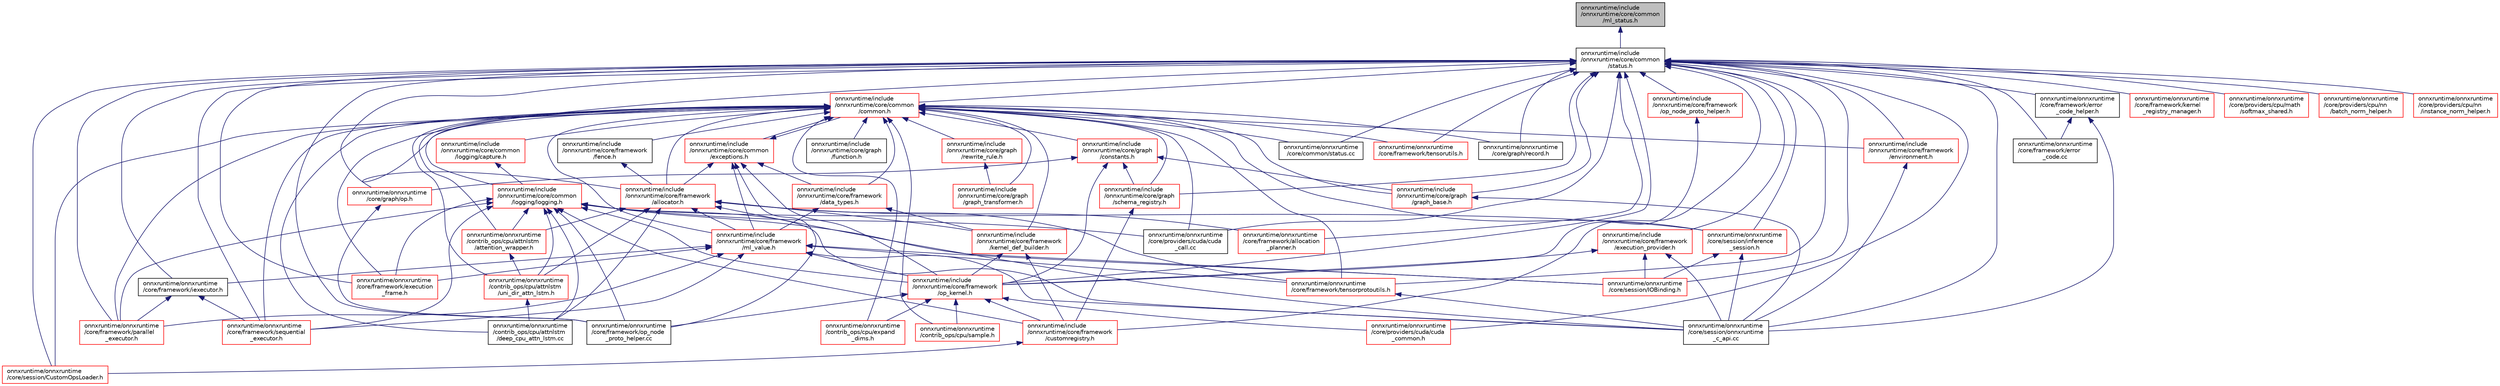 digraph "onnxruntime/include/onnxruntime/core/common/ml_status.h"
{
  edge [fontname="Helvetica",fontsize="10",labelfontname="Helvetica",labelfontsize="10"];
  node [fontname="Helvetica",fontsize="10",shape=record];
  Node2 [label="onnxruntime/include\l/onnxruntime/core/common\l/ml_status.h",height=0.2,width=0.4,color="black", fillcolor="grey75", style="filled", fontcolor="black"];
  Node2 -> Node3 [dir="back",color="midnightblue",fontsize="10",style="solid",fontname="Helvetica"];
  Node3 [label="onnxruntime/include\l/onnxruntime/core/common\l/status.h",height=0.2,width=0.4,color="black", fillcolor="white", style="filled",URL="$status_8h.html"];
  Node3 -> Node4 [dir="back",color="midnightblue",fontsize="10",style="solid",fontname="Helvetica"];
  Node4 [label="onnxruntime/include\l/onnxruntime/core/common\l/common.h",height=0.2,width=0.4,color="red", fillcolor="white", style="filled",URL="$include_2onnxruntime_2core_2common_2common_8h.html"];
  Node4 -> Node5 [dir="back",color="midnightblue",fontsize="10",style="solid",fontname="Helvetica"];
  Node5 [label="onnxruntime/include\l/onnxruntime/core/common\l/exceptions.h",height=0.2,width=0.4,color="red", fillcolor="white", style="filled",URL="$exceptions_8h.html"];
  Node5 -> Node4 [dir="back",color="midnightblue",fontsize="10",style="solid",fontname="Helvetica"];
  Node5 -> Node6 [dir="back",color="midnightblue",fontsize="10",style="solid",fontname="Helvetica"];
  Node6 [label="onnxruntime/include\l/onnxruntime/core/framework\l/allocator.h",height=0.2,width=0.4,color="red", fillcolor="white", style="filled",URL="$framework_2allocator_8h.html"];
  Node6 -> Node7 [dir="back",color="midnightblue",fontsize="10",style="solid",fontname="Helvetica"];
  Node7 [label="onnxruntime/include\l/onnxruntime/core/framework\l/kernel_def_builder.h",height=0.2,width=0.4,color="red", fillcolor="white", style="filled",URL="$kernel__def__builder_8h.html"];
  Node7 -> Node8 [dir="back",color="midnightblue",fontsize="10",style="solid",fontname="Helvetica"];
  Node8 [label="onnxruntime/include\l/onnxruntime/core/framework\l/customregistry.h",height=0.2,width=0.4,color="red", fillcolor="white", style="filled",URL="$customregistry_8h.html"];
  Node8 -> Node11 [dir="back",color="midnightblue",fontsize="10",style="solid",fontname="Helvetica"];
  Node11 [label="onnxruntime/onnxruntime\l/core/session/CustomOpsLoader.h",height=0.2,width=0.4,color="red", fillcolor="white", style="filled",URL="$CustomOpsLoader_8h.html"];
  Node7 -> Node14 [dir="back",color="midnightblue",fontsize="10",style="solid",fontname="Helvetica"];
  Node14 [label="onnxruntime/include\l/onnxruntime/core/framework\l/op_kernel.h",height=0.2,width=0.4,color="red", fillcolor="white", style="filled",URL="$op__kernel_8h.html"];
  Node14 -> Node8 [dir="back",color="midnightblue",fontsize="10",style="solid",fontname="Helvetica"];
  Node14 -> Node28 [dir="back",color="midnightblue",fontsize="10",style="solid",fontname="Helvetica"];
  Node28 [label="onnxruntime/onnxruntime\l/contrib_ops/cpu/expand\l_dims.h",height=0.2,width=0.4,color="red", fillcolor="white", style="filled",URL="$expand__dims_8h.html"];
  Node14 -> Node30 [dir="back",color="midnightblue",fontsize="10",style="solid",fontname="Helvetica"];
  Node30 [label="onnxruntime/onnxruntime\l/contrib_ops/cpu/sample.h",height=0.2,width=0.4,color="red", fillcolor="white", style="filled",URL="$sample_8h.html"];
  Node14 -> Node51 [dir="back",color="midnightblue",fontsize="10",style="solid",fontname="Helvetica"];
  Node51 [label="onnxruntime/onnxruntime\l/core/framework/op_node\l_proto_helper.cc",height=0.2,width=0.4,color="black", fillcolor="white", style="filled",URL="$op__node__proto__helper_8cc.html"];
  Node14 -> Node223 [dir="back",color="midnightblue",fontsize="10",style="solid",fontname="Helvetica"];
  Node223 [label="onnxruntime/onnxruntime\l/core/providers/cuda/cuda\l_common.h",height=0.2,width=0.4,color="red", fillcolor="white", style="filled",URL="$cuda__common_8h.html"];
  Node6 -> Node274 [dir="back",color="midnightblue",fontsize="10",style="solid",fontname="Helvetica"];
  Node274 [label="onnxruntime/include\l/onnxruntime/core/framework\l/ml_value.h",height=0.2,width=0.4,color="red", fillcolor="white", style="filled",URL="$ml__value_8h.html"];
  Node274 -> Node14 [dir="back",color="midnightblue",fontsize="10",style="solid",fontname="Helvetica"];
  Node274 -> Node275 [dir="back",color="midnightblue",fontsize="10",style="solid",fontname="Helvetica"];
  Node275 [label="onnxruntime/onnxruntime\l/core/framework/execution\l_frame.h",height=0.2,width=0.4,color="red", fillcolor="white", style="filled",URL="$execution__frame_8h.html"];
  Node274 -> Node276 [dir="back",color="midnightblue",fontsize="10",style="solid",fontname="Helvetica"];
  Node276 [label="onnxruntime/onnxruntime\l/core/framework/iexecutor.h",height=0.2,width=0.4,color="black", fillcolor="white", style="filled",URL="$iexecutor_8h.html"];
  Node276 -> Node277 [dir="back",color="midnightblue",fontsize="10",style="solid",fontname="Helvetica"];
  Node277 [label="onnxruntime/onnxruntime\l/core/framework/parallel\l_executor.h",height=0.2,width=0.4,color="red", fillcolor="white", style="filled",URL="$parallel__executor_8h.html"];
  Node276 -> Node278 [dir="back",color="midnightblue",fontsize="10",style="solid",fontname="Helvetica"];
  Node278 [label="onnxruntime/onnxruntime\l/core/framework/sequential\l_executor.h",height=0.2,width=0.4,color="red", fillcolor="white", style="filled",URL="$sequential__executor_8h.html"];
  Node274 -> Node277 [dir="back",color="midnightblue",fontsize="10",style="solid",fontname="Helvetica"];
  Node274 -> Node278 [dir="back",color="midnightblue",fontsize="10",style="solid",fontname="Helvetica"];
  Node274 -> Node282 [dir="back",color="midnightblue",fontsize="10",style="solid",fontname="Helvetica"];
  Node282 [label="onnxruntime/onnxruntime\l/core/framework/tensorprotoutils.h",height=0.2,width=0.4,color="red", fillcolor="white", style="filled",URL="$tensorprotoutils_8h.html"];
  Node282 -> Node283 [dir="back",color="midnightblue",fontsize="10",style="solid",fontname="Helvetica"];
  Node283 [label="onnxruntime/onnxruntime\l/core/session/onnxruntime\l_c_api.cc",height=0.2,width=0.4,color="black", fillcolor="white", style="filled",URL="$onnxruntime__c__api_8cc.html"];
  Node274 -> Node284 [dir="back",color="midnightblue",fontsize="10",style="solid",fontname="Helvetica"];
  Node284 [label="onnxruntime/onnxruntime\l/core/session/IOBinding.h",height=0.2,width=0.4,color="red", fillcolor="white", style="filled",URL="$IOBinding_8h.html"];
  Node274 -> Node283 [dir="back",color="midnightblue",fontsize="10",style="solid",fontname="Helvetica"];
  Node6 -> Node311 [dir="back",color="midnightblue",fontsize="10",style="solid",fontname="Helvetica"];
  Node311 [label="onnxruntime/onnxruntime\l/contrib_ops/cpu/attnlstm\l/attention_wrapper.h",height=0.2,width=0.4,color="red", fillcolor="white", style="filled",URL="$attention__wrapper_8h.html"];
  Node311 -> Node309 [dir="back",color="midnightblue",fontsize="10",style="solid",fontname="Helvetica"];
  Node309 [label="onnxruntime/onnxruntime\l/contrib_ops/cpu/attnlstm\l/uni_dir_attn_lstm.h",height=0.2,width=0.4,color="red", fillcolor="white", style="filled",URL="$uni__dir__attn__lstm_8h.html"];
  Node309 -> Node27 [dir="back",color="midnightblue",fontsize="10",style="solid",fontname="Helvetica"];
  Node27 [label="onnxruntime/onnxruntime\l/contrib_ops/cpu/attnlstm\l/deep_cpu_attn_lstm.cc",height=0.2,width=0.4,color="black", fillcolor="white", style="filled",URL="$deep__cpu__attn__lstm_8cc.html"];
  Node6 -> Node309 [dir="back",color="midnightblue",fontsize="10",style="solid",fontname="Helvetica"];
  Node6 -> Node27 [dir="back",color="midnightblue",fontsize="10",style="solid",fontname="Helvetica"];
  Node6 -> Node312 [dir="back",color="midnightblue",fontsize="10",style="solid",fontname="Helvetica"];
  Node312 [label="onnxruntime/onnxruntime\l/core/framework/allocation\l_planner.h",height=0.2,width=0.4,color="red", fillcolor="white", style="filled",URL="$allocation__planner_8h.html"];
  Node6 -> Node282 [dir="back",color="midnightblue",fontsize="10",style="solid",fontname="Helvetica"];
  Node6 -> Node283 [dir="back",color="midnightblue",fontsize="10",style="solid",fontname="Helvetica"];
  Node5 -> Node329 [dir="back",color="midnightblue",fontsize="10",style="solid",fontname="Helvetica"];
  Node329 [label="onnxruntime/include\l/onnxruntime/core/framework\l/data_types.h",height=0.2,width=0.4,color="red", fillcolor="white", style="filled",URL="$data__types_8h.html"];
  Node329 -> Node7 [dir="back",color="midnightblue",fontsize="10",style="solid",fontname="Helvetica"];
  Node329 -> Node274 [dir="back",color="midnightblue",fontsize="10",style="solid",fontname="Helvetica"];
  Node5 -> Node274 [dir="back",color="midnightblue",fontsize="10",style="solid",fontname="Helvetica"];
  Node5 -> Node14 [dir="back",color="midnightblue",fontsize="10",style="solid",fontname="Helvetica"];
  Node5 -> Node51 [dir="back",color="midnightblue",fontsize="10",style="solid",fontname="Helvetica"];
  Node4 -> Node339 [dir="back",color="midnightblue",fontsize="10",style="solid",fontname="Helvetica"];
  Node339 [label="onnxruntime/include\l/onnxruntime/core/common\l/logging/capture.h",height=0.2,width=0.4,color="red", fillcolor="white", style="filled",URL="$capture_8h.html"];
  Node339 -> Node340 [dir="back",color="midnightblue",fontsize="10",style="solid",fontname="Helvetica"];
  Node340 [label="onnxruntime/include\l/onnxruntime/core/common\l/logging/logging.h",height=0.2,width=0.4,color="red", fillcolor="white", style="filled",URL="$logging_8h.html"];
  Node340 -> Node8 [dir="back",color="midnightblue",fontsize="10",style="solid",fontname="Helvetica"];
  Node340 -> Node14 [dir="back",color="midnightblue",fontsize="10",style="solid",fontname="Helvetica"];
  Node340 -> Node311 [dir="back",color="midnightblue",fontsize="10",style="solid",fontname="Helvetica"];
  Node340 -> Node309 [dir="back",color="midnightblue",fontsize="10",style="solid",fontname="Helvetica"];
  Node340 -> Node27 [dir="back",color="midnightblue",fontsize="10",style="solid",fontname="Helvetica"];
  Node340 -> Node275 [dir="back",color="midnightblue",fontsize="10",style="solid",fontname="Helvetica"];
  Node340 -> Node51 [dir="back",color="midnightblue",fontsize="10",style="solid",fontname="Helvetica"];
  Node340 -> Node277 [dir="back",color="midnightblue",fontsize="10",style="solid",fontname="Helvetica"];
  Node340 -> Node278 [dir="back",color="midnightblue",fontsize="10",style="solid",fontname="Helvetica"];
  Node340 -> Node356 [dir="back",color="midnightblue",fontsize="10",style="solid",fontname="Helvetica"];
  Node356 [label="onnxruntime/onnxruntime\l/core/providers/cuda/cuda\l_call.cc",height=0.2,width=0.4,color="black", fillcolor="white", style="filled",URL="$cuda__call_8cc.html"];
  Node340 -> Node357 [dir="back",color="midnightblue",fontsize="10",style="solid",fontname="Helvetica"];
  Node357 [label="onnxruntime/onnxruntime\l/core/session/inference\l_session.h",height=0.2,width=0.4,color="red", fillcolor="white", style="filled",URL="$inference__session_8h.html"];
  Node357 -> Node284 [dir="back",color="midnightblue",fontsize="10",style="solid",fontname="Helvetica"];
  Node357 -> Node283 [dir="back",color="midnightblue",fontsize="10",style="solid",fontname="Helvetica"];
  Node340 -> Node284 [dir="back",color="midnightblue",fontsize="10",style="solid",fontname="Helvetica"];
  Node340 -> Node283 [dir="back",color="midnightblue",fontsize="10",style="solid",fontname="Helvetica"];
  Node4 -> Node340 [dir="back",color="midnightblue",fontsize="10",style="solid",fontname="Helvetica"];
  Node4 -> Node6 [dir="back",color="midnightblue",fontsize="10",style="solid",fontname="Helvetica"];
  Node4 -> Node329 [dir="back",color="midnightblue",fontsize="10",style="solid",fontname="Helvetica"];
  Node4 -> Node360 [dir="back",color="midnightblue",fontsize="10",style="solid",fontname="Helvetica"];
  Node360 [label="onnxruntime/include\l/onnxruntime/core/framework\l/environment.h",height=0.2,width=0.4,color="red", fillcolor="white", style="filled",URL="$environment_8h.html"];
  Node360 -> Node283 [dir="back",color="midnightblue",fontsize="10",style="solid",fontname="Helvetica"];
  Node4 -> Node361 [dir="back",color="midnightblue",fontsize="10",style="solid",fontname="Helvetica"];
  Node361 [label="onnxruntime/include\l/onnxruntime/core/framework\l/fence.h",height=0.2,width=0.4,color="black", fillcolor="white", style="filled",URL="$fence_8h.html"];
  Node361 -> Node6 [dir="back",color="midnightblue",fontsize="10",style="solid",fontname="Helvetica"];
  Node4 -> Node7 [dir="back",color="midnightblue",fontsize="10",style="solid",fontname="Helvetica"];
  Node4 -> Node274 [dir="back",color="midnightblue",fontsize="10",style="solid",fontname="Helvetica"];
  Node4 -> Node362 [dir="back",color="midnightblue",fontsize="10",style="solid",fontname="Helvetica"];
  Node362 [label="onnxruntime/include\l/onnxruntime/core/graph\l/constants.h",height=0.2,width=0.4,color="red", fillcolor="white", style="filled",URL="$constants_8h.html"];
  Node362 -> Node14 [dir="back",color="midnightblue",fontsize="10",style="solid",fontname="Helvetica"];
  Node362 -> Node363 [dir="back",color="midnightblue",fontsize="10",style="solid",fontname="Helvetica"];
  Node363 [label="onnxruntime/include\l/onnxruntime/core/graph\l/graph_base.h",height=0.2,width=0.4,color="red", fillcolor="white", style="filled",URL="$graph__base_8h.html"];
  Node363 -> Node283 [dir="back",color="midnightblue",fontsize="10",style="solid",fontname="Helvetica"];
  Node362 -> Node386 [dir="back",color="midnightblue",fontsize="10",style="solid",fontname="Helvetica"];
  Node386 [label="onnxruntime/include\l/onnxruntime/core/graph\l/schema_registry.h",height=0.2,width=0.4,color="red", fillcolor="white", style="filled",URL="$schema__registry_8h.html"];
  Node386 -> Node8 [dir="back",color="midnightblue",fontsize="10",style="solid",fontname="Helvetica"];
  Node362 -> Node390 [dir="back",color="midnightblue",fontsize="10",style="solid",fontname="Helvetica"];
  Node390 [label="onnxruntime/onnxruntime\l/core/graph/op.h",height=0.2,width=0.4,color="red", fillcolor="white", style="filled",URL="$op_8h.html"];
  Node390 -> Node51 [dir="back",color="midnightblue",fontsize="10",style="solid",fontname="Helvetica"];
  Node4 -> Node391 [dir="back",color="midnightblue",fontsize="10",style="solid",fontname="Helvetica"];
  Node391 [label="onnxruntime/include\l/onnxruntime/core/graph\l/function.h",height=0.2,width=0.4,color="black", fillcolor="white", style="filled",URL="$include_2onnxruntime_2core_2graph_2function_8h.html"];
  Node4 -> Node363 [dir="back",color="midnightblue",fontsize="10",style="solid",fontname="Helvetica"];
  Node4 -> Node366 [dir="back",color="midnightblue",fontsize="10",style="solid",fontname="Helvetica"];
  Node366 [label="onnxruntime/include\l/onnxruntime/core/graph\l/graph_transformer.h",height=0.2,width=0.4,color="red", fillcolor="white", style="filled",URL="$graph__transformer_8h.html"];
  Node4 -> Node378 [dir="back",color="midnightblue",fontsize="10",style="solid",fontname="Helvetica"];
  Node378 [label="onnxruntime/include\l/onnxruntime/core/graph\l/rewrite_rule.h",height=0.2,width=0.4,color="red", fillcolor="white", style="filled",URL="$rewrite__rule_8h.html"];
  Node378 -> Node366 [dir="back",color="midnightblue",fontsize="10",style="solid",fontname="Helvetica"];
  Node4 -> Node386 [dir="back",color="midnightblue",fontsize="10",style="solid",fontname="Helvetica"];
  Node4 -> Node311 [dir="back",color="midnightblue",fontsize="10",style="solid",fontname="Helvetica"];
  Node4 -> Node309 [dir="back",color="midnightblue",fontsize="10",style="solid",fontname="Helvetica"];
  Node4 -> Node27 [dir="back",color="midnightblue",fontsize="10",style="solid",fontname="Helvetica"];
  Node4 -> Node28 [dir="back",color="midnightblue",fontsize="10",style="solid",fontname="Helvetica"];
  Node4 -> Node30 [dir="back",color="midnightblue",fontsize="10",style="solid",fontname="Helvetica"];
  Node4 -> Node392 [dir="back",color="midnightblue",fontsize="10",style="solid",fontname="Helvetica"];
  Node392 [label="onnxruntime/onnxruntime\l/core/common/status.cc",height=0.2,width=0.4,color="black", fillcolor="white", style="filled",URL="$status_8cc.html"];
  Node4 -> Node275 [dir="back",color="midnightblue",fontsize="10",style="solid",fontname="Helvetica"];
  Node4 -> Node277 [dir="back",color="midnightblue",fontsize="10",style="solid",fontname="Helvetica"];
  Node4 -> Node278 [dir="back",color="midnightblue",fontsize="10",style="solid",fontname="Helvetica"];
  Node4 -> Node282 [dir="back",color="midnightblue",fontsize="10",style="solid",fontname="Helvetica"];
  Node4 -> Node396 [dir="back",color="midnightblue",fontsize="10",style="solid",fontname="Helvetica"];
  Node396 [label="onnxruntime/onnxruntime\l/core/framework/tensorutils.h",height=0.2,width=0.4,color="red", fillcolor="white", style="filled",URL="$tensorutils_8h.html"];
  Node4 -> Node401 [dir="back",color="midnightblue",fontsize="10",style="solid",fontname="Helvetica"];
  Node401 [label="onnxruntime/onnxruntime\l/core/graph/record.h",height=0.2,width=0.4,color="black", fillcolor="white", style="filled",URL="$record_8h.html"];
  Node4 -> Node356 [dir="back",color="midnightblue",fontsize="10",style="solid",fontname="Helvetica"];
  Node4 -> Node11 [dir="back",color="midnightblue",fontsize="10",style="solid",fontname="Helvetica"];
  Node4 -> Node357 [dir="back",color="midnightblue",fontsize="10",style="solid",fontname="Helvetica"];
  Node3 -> Node6 [dir="back",color="midnightblue",fontsize="10",style="solid",fontname="Helvetica"];
  Node3 -> Node8 [dir="back",color="midnightblue",fontsize="10",style="solid",fontname="Helvetica"];
  Node3 -> Node360 [dir="back",color="midnightblue",fontsize="10",style="solid",fontname="Helvetica"];
  Node3 -> Node286 [dir="back",color="midnightblue",fontsize="10",style="solid",fontname="Helvetica"];
  Node286 [label="onnxruntime/include\l/onnxruntime/core/framework\l/execution_provider.h",height=0.2,width=0.4,color="red", fillcolor="white", style="filled",URL="$execution__provider_8h.html"];
  Node286 -> Node14 [dir="back",color="midnightblue",fontsize="10",style="solid",fontname="Helvetica"];
  Node286 -> Node284 [dir="back",color="midnightblue",fontsize="10",style="solid",fontname="Helvetica"];
  Node286 -> Node283 [dir="back",color="midnightblue",fontsize="10",style="solid",fontname="Helvetica"];
  Node3 -> Node14 [dir="back",color="midnightblue",fontsize="10",style="solid",fontname="Helvetica"];
  Node3 -> Node365 [dir="back",color="midnightblue",fontsize="10",style="solid",fontname="Helvetica"];
  Node365 [label="onnxruntime/include\l/onnxruntime/core/framework\l/op_node_proto_helper.h",height=0.2,width=0.4,color="red", fillcolor="white", style="filled",URL="$op__node__proto__helper_8h.html"];
  Node365 -> Node14 [dir="back",color="midnightblue",fontsize="10",style="solid",fontname="Helvetica"];
  Node3 -> Node363 [dir="back",color="midnightblue",fontsize="10",style="solid",fontname="Helvetica"];
  Node3 -> Node386 [dir="back",color="midnightblue",fontsize="10",style="solid",fontname="Helvetica"];
  Node3 -> Node392 [dir="back",color="midnightblue",fontsize="10",style="solid",fontname="Helvetica"];
  Node3 -> Node312 [dir="back",color="midnightblue",fontsize="10",style="solid",fontname="Helvetica"];
  Node3 -> Node411 [dir="back",color="midnightblue",fontsize="10",style="solid",fontname="Helvetica"];
  Node411 [label="onnxruntime/onnxruntime\l/core/framework/error\l_code.cc",height=0.2,width=0.4,color="black", fillcolor="white", style="filled",URL="$error__code_8cc.html"];
  Node3 -> Node412 [dir="back",color="midnightblue",fontsize="10",style="solid",fontname="Helvetica"];
  Node412 [label="onnxruntime/onnxruntime\l/core/framework/error\l_code_helper.h",height=0.2,width=0.4,color="black", fillcolor="white", style="filled",URL="$error__code__helper_8h.html"];
  Node412 -> Node411 [dir="back",color="midnightblue",fontsize="10",style="solid",fontname="Helvetica"];
  Node412 -> Node283 [dir="back",color="midnightblue",fontsize="10",style="solid",fontname="Helvetica"];
  Node3 -> Node275 [dir="back",color="midnightblue",fontsize="10",style="solid",fontname="Helvetica"];
  Node3 -> Node276 [dir="back",color="midnightblue",fontsize="10",style="solid",fontname="Helvetica"];
  Node3 -> Node381 [dir="back",color="midnightblue",fontsize="10",style="solid",fontname="Helvetica"];
  Node381 [label="onnxruntime/onnxruntime\l/core/framework/kernel\l_registry_manager.h",height=0.2,width=0.4,color="red", fillcolor="white", style="filled",URL="$kernel__registry__manager_8h.html"];
  Node3 -> Node51 [dir="back",color="midnightblue",fontsize="10",style="solid",fontname="Helvetica"];
  Node3 -> Node277 [dir="back",color="midnightblue",fontsize="10",style="solid",fontname="Helvetica"];
  Node3 -> Node278 [dir="back",color="midnightblue",fontsize="10",style="solid",fontname="Helvetica"];
  Node3 -> Node282 [dir="back",color="midnightblue",fontsize="10",style="solid",fontname="Helvetica"];
  Node3 -> Node396 [dir="back",color="midnightblue",fontsize="10",style="solid",fontname="Helvetica"];
  Node3 -> Node390 [dir="back",color="midnightblue",fontsize="10",style="solid",fontname="Helvetica"];
  Node3 -> Node401 [dir="back",color="midnightblue",fontsize="10",style="solid",fontname="Helvetica"];
  Node3 -> Node413 [dir="back",color="midnightblue",fontsize="10",style="solid",fontname="Helvetica"];
  Node413 [label="onnxruntime/onnxruntime\l/core/providers/cpu/math\l/softmax_shared.h",height=0.2,width=0.4,color="red", fillcolor="white", style="filled",URL="$softmax__shared_8h.html"];
  Node3 -> Node300 [dir="back",color="midnightblue",fontsize="10",style="solid",fontname="Helvetica"];
  Node300 [label="onnxruntime/onnxruntime\l/core/providers/cpu/nn\l/batch_norm_helper.h",height=0.2,width=0.4,color="red", fillcolor="white", style="filled",URL="$batch__norm__helper_8h.html"];
  Node3 -> Node301 [dir="back",color="midnightblue",fontsize="10",style="solid",fontname="Helvetica"];
  Node301 [label="onnxruntime/onnxruntime\l/core/providers/cpu/nn\l/instance_norm_helper.h",height=0.2,width=0.4,color="red", fillcolor="white", style="filled",URL="$instance__norm__helper_8h.html"];
  Node3 -> Node223 [dir="back",color="midnightblue",fontsize="10",style="solid",fontname="Helvetica"];
  Node3 -> Node356 [dir="back",color="midnightblue",fontsize="10",style="solid",fontname="Helvetica"];
  Node3 -> Node11 [dir="back",color="midnightblue",fontsize="10",style="solid",fontname="Helvetica"];
  Node3 -> Node357 [dir="back",color="midnightblue",fontsize="10",style="solid",fontname="Helvetica"];
  Node3 -> Node284 [dir="back",color="midnightblue",fontsize="10",style="solid",fontname="Helvetica"];
  Node3 -> Node283 [dir="back",color="midnightblue",fontsize="10",style="solid",fontname="Helvetica"];
}
